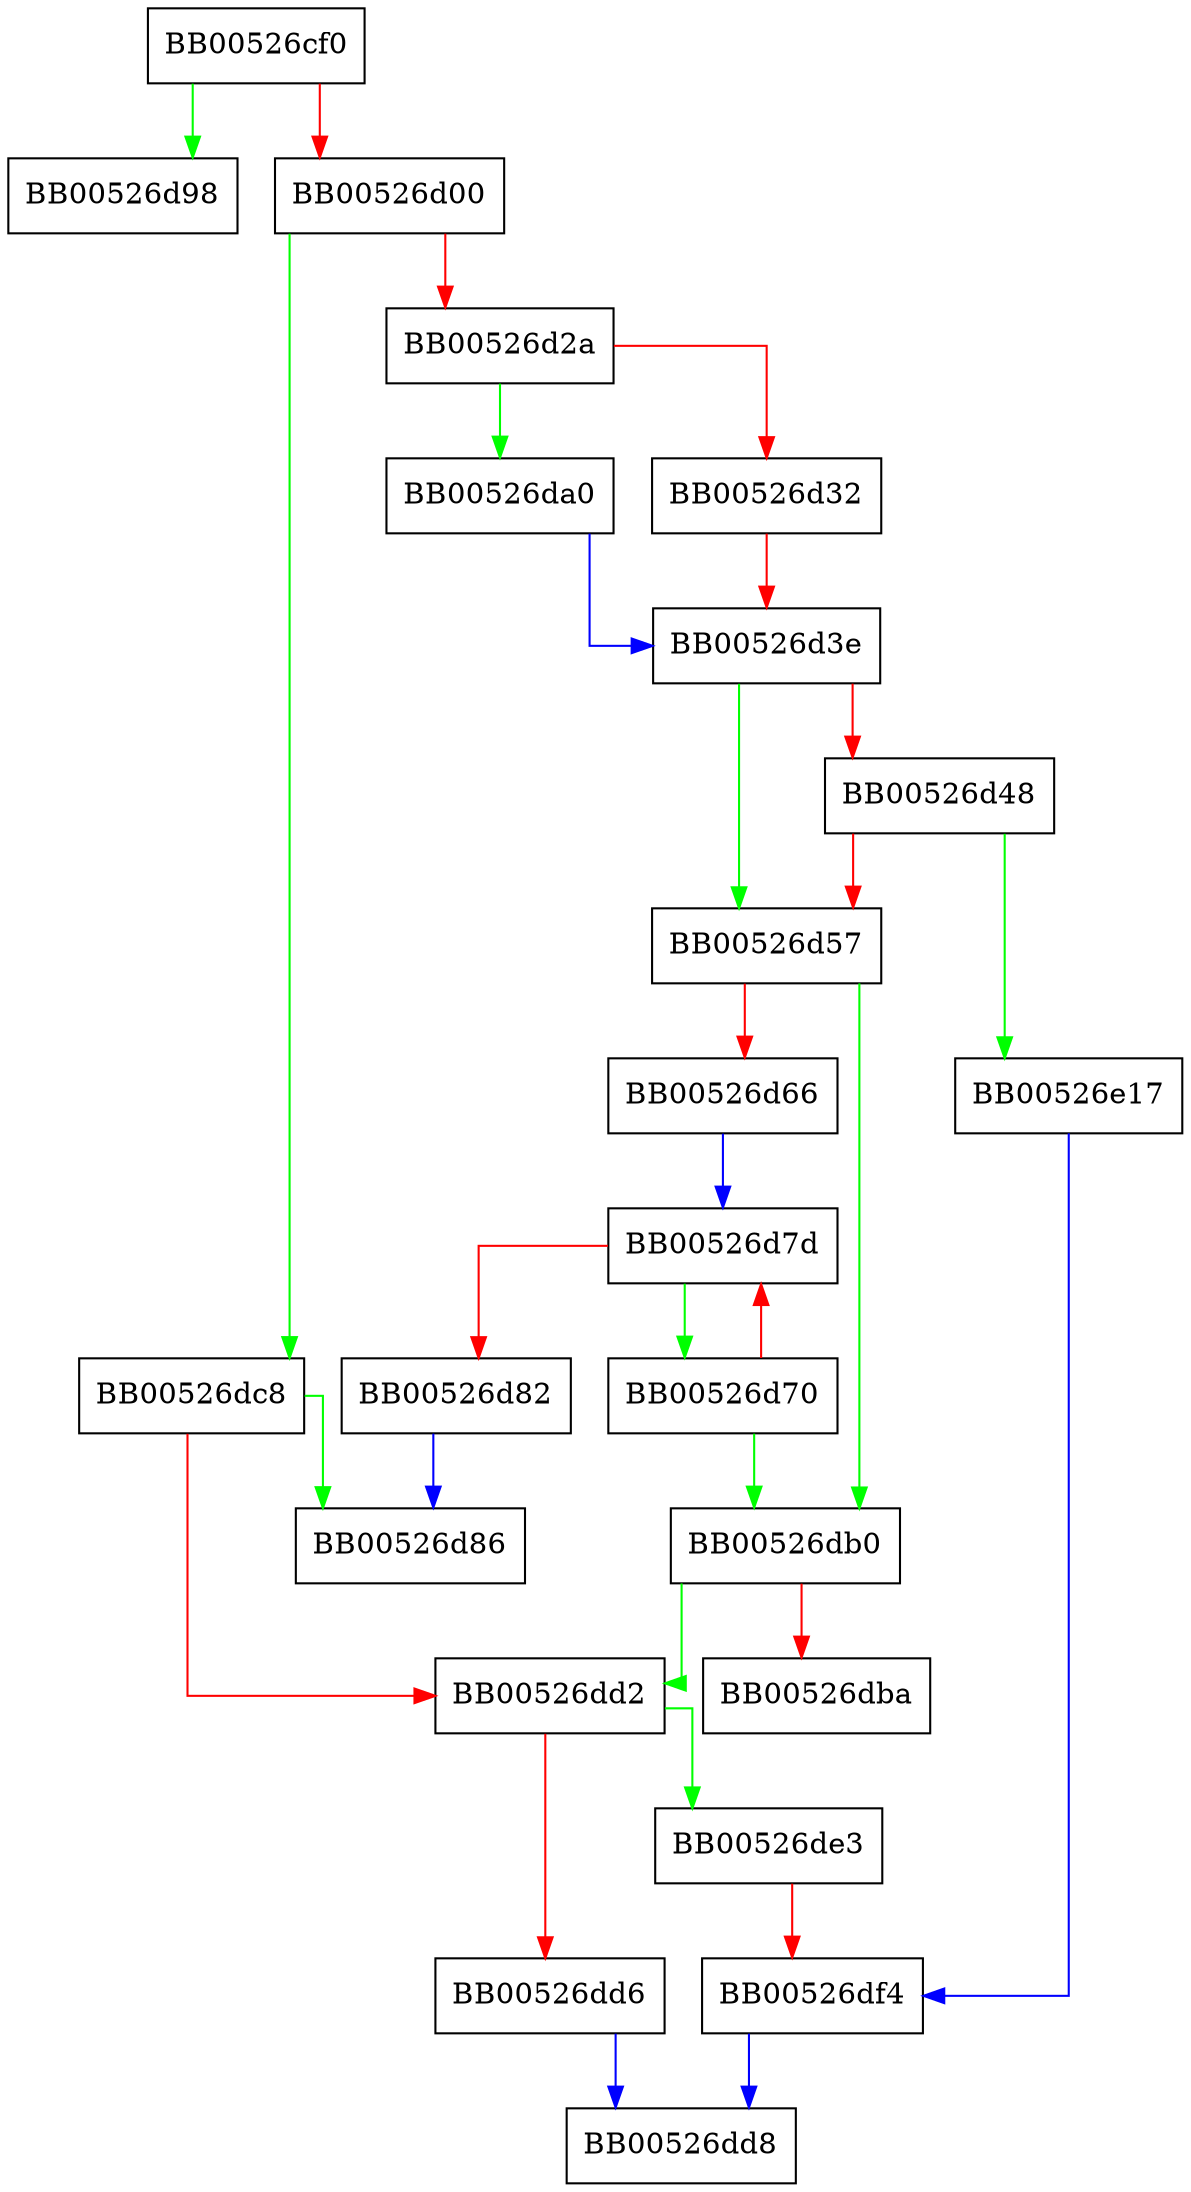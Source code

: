 digraph ossl_asn1_do_adb {
  node [shape="box"];
  graph [splines=ortho];
  BB00526cf0 -> BB00526d98 [color="green"];
  BB00526cf0 -> BB00526d00 [color="red"];
  BB00526d00 -> BB00526dc8 [color="green"];
  BB00526d00 -> BB00526d2a [color="red"];
  BB00526d2a -> BB00526da0 [color="green"];
  BB00526d2a -> BB00526d32 [color="red"];
  BB00526d32 -> BB00526d3e [color="red"];
  BB00526d3e -> BB00526d57 [color="green"];
  BB00526d3e -> BB00526d48 [color="red"];
  BB00526d48 -> BB00526e17 [color="green"];
  BB00526d48 -> BB00526d57 [color="red"];
  BB00526d57 -> BB00526db0 [color="green"];
  BB00526d57 -> BB00526d66 [color="red"];
  BB00526d66 -> BB00526d7d [color="blue"];
  BB00526d70 -> BB00526db0 [color="green"];
  BB00526d70 -> BB00526d7d [color="red"];
  BB00526d7d -> BB00526d70 [color="green"];
  BB00526d7d -> BB00526d82 [color="red"];
  BB00526d82 -> BB00526d86 [color="blue"];
  BB00526da0 -> BB00526d3e [color="blue"];
  BB00526db0 -> BB00526dd2 [color="green"];
  BB00526db0 -> BB00526dba [color="red"];
  BB00526dc8 -> BB00526d86 [color="green"];
  BB00526dc8 -> BB00526dd2 [color="red"];
  BB00526dd2 -> BB00526de3 [color="green"];
  BB00526dd2 -> BB00526dd6 [color="red"];
  BB00526dd6 -> BB00526dd8 [color="blue"];
  BB00526de3 -> BB00526df4 [color="red"];
  BB00526df4 -> BB00526dd8 [color="blue"];
  BB00526e17 -> BB00526df4 [color="blue"];
}
